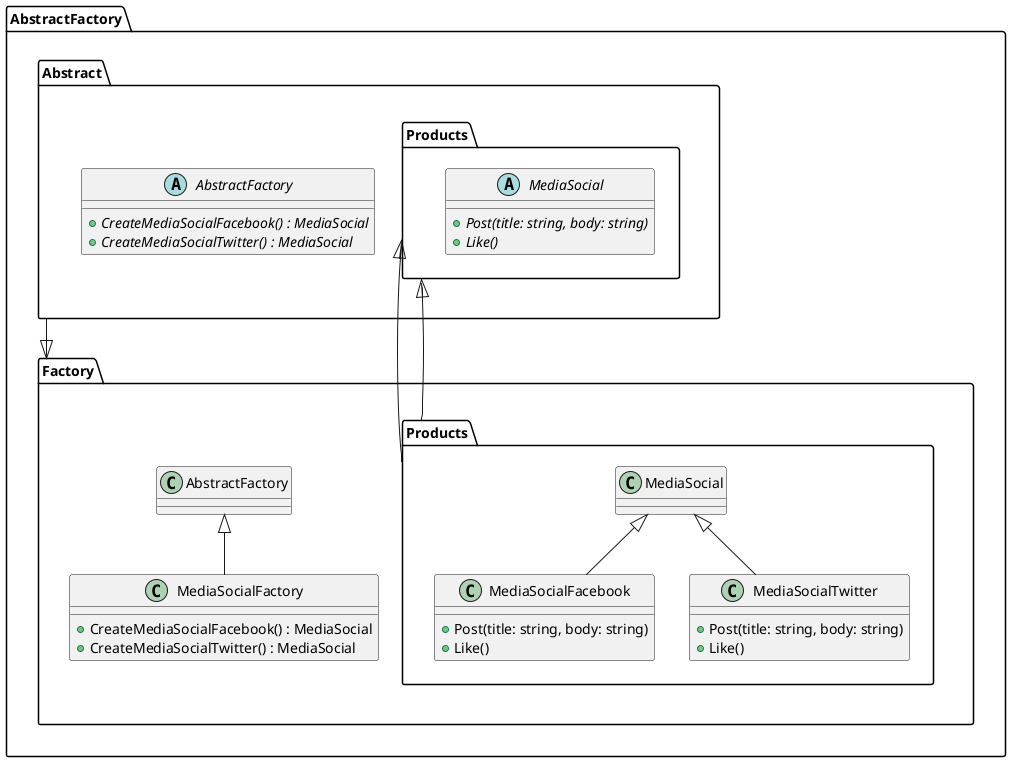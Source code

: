 ﻿@startuml
namespace AbstractFactory.Abstract {
    abstract class AbstractFactory {
        {abstract} + CreateMediaSocialFacebook() : MediaSocial
        {abstract} + CreateMediaSocialTwitter() : MediaSocial
    }
}

namespace AbstractFactory.Abstract.Products {
    abstract class MediaSocial {
        {abstract} + Post(title: string, body: string)
        {abstract} + Like()
    }
}

namespace AbstractFactory.Factory.Products {
    class MediaSocialFacebook extends MediaSocial {
        + Post(title: string, body: string)
        + Like()
    }

    class MediaSocialTwitter extends MediaSocial {
        + Post(title: string, body: string)
        + Like()
    }
}

namespace AbstractFactory.Factory {
    class MediaSocialFactory extends AbstractFactory {
        + CreateMediaSocialFacebook() : MediaSocial
        + CreateMediaSocialTwitter() : MediaSocial
    }
}

AbstractFactory.Abstract::AbstractFactory --|> AbstractFactory.Factory::MediaSocialFactory
AbstractFactory.Abstract.Products::MediaSocial <|-- AbstractFactory.Factory.Products::MediaSocialFacebook
AbstractFactory.Abstract.Products::MediaSocial <|-- AbstractFactory.Factory.Products::MediaSocialTwitter
@enduml
